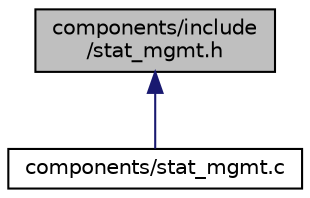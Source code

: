 digraph "components/include/stat_mgmt.h"
{
  edge [fontname="Helvetica",fontsize="10",labelfontname="Helvetica",labelfontsize="10"];
  node [fontname="Helvetica",fontsize="10",shape=record];
  Node26 [label="components/include\l/stat_mgmt.h",height=0.2,width=0.4,color="black", fillcolor="grey75", style="filled", fontcolor="black"];
  Node26 -> Node27 [dir="back",color="midnightblue",fontsize="10",style="solid",fontname="Helvetica"];
  Node27 [label="components/stat_mgmt.c",height=0.2,width=0.4,color="black", fillcolor="white", style="filled",URL="$stat__mgmt_8c.html"];
}
